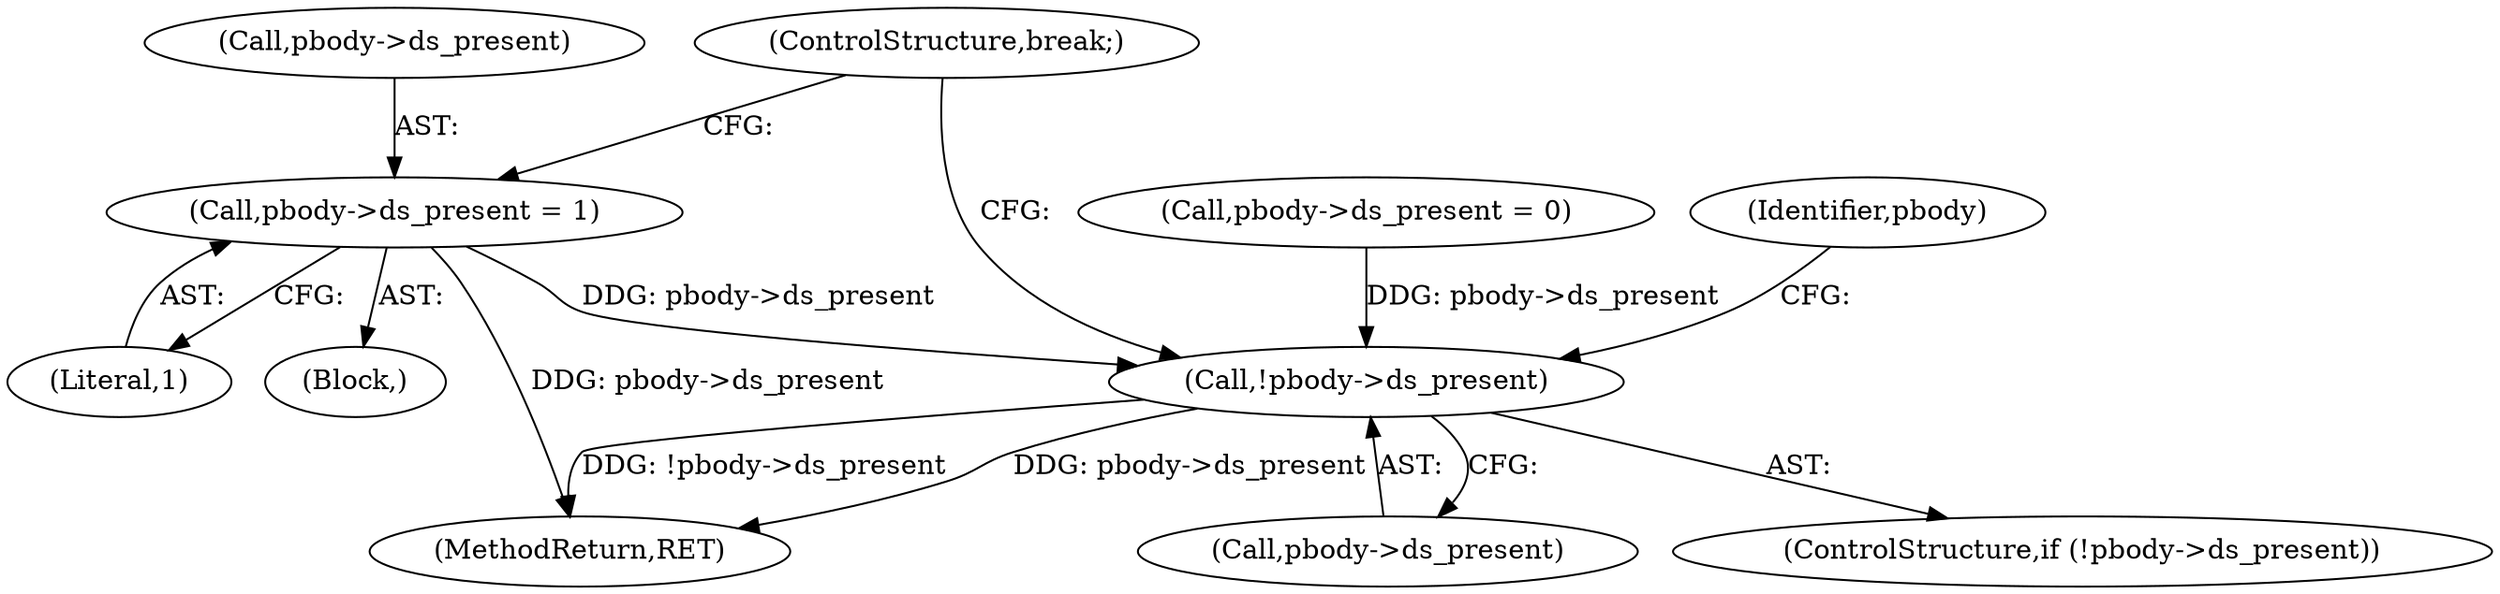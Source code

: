 digraph "0_tcpdump_5edf405d7ed9fc92f4f43e8a3d44baa4c6387562@pointer" {
"1000564" [label="(Call,pbody->ds_present = 1)"];
"1000554" [label="(Call,!pbody->ds_present)"];
"1000569" [label="(ControlStructure,break;)"];
"1000139" [label="(Call,pbody->ds_present = 0)"];
"1000554" [label="(Call,!pbody->ds_present)"];
"1000564" [label="(Call,pbody->ds_present = 1)"];
"1000555" [label="(Call,pbody->ds_present)"];
"1000558" [label="(Block,)"];
"1000764" [label="(MethodReturn,RET)"];
"1000561" [label="(Identifier,pbody)"];
"1000553" [label="(ControlStructure,if (!pbody->ds_present))"];
"1000565" [label="(Call,pbody->ds_present)"];
"1000568" [label="(Literal,1)"];
"1000564" -> "1000558"  [label="AST: "];
"1000564" -> "1000568"  [label="CFG: "];
"1000565" -> "1000564"  [label="AST: "];
"1000568" -> "1000564"  [label="AST: "];
"1000569" -> "1000564"  [label="CFG: "];
"1000564" -> "1000764"  [label="DDG: pbody->ds_present"];
"1000564" -> "1000554"  [label="DDG: pbody->ds_present"];
"1000554" -> "1000553"  [label="AST: "];
"1000554" -> "1000555"  [label="CFG: "];
"1000555" -> "1000554"  [label="AST: "];
"1000561" -> "1000554"  [label="CFG: "];
"1000569" -> "1000554"  [label="CFG: "];
"1000554" -> "1000764"  [label="DDG: !pbody->ds_present"];
"1000554" -> "1000764"  [label="DDG: pbody->ds_present"];
"1000139" -> "1000554"  [label="DDG: pbody->ds_present"];
}
